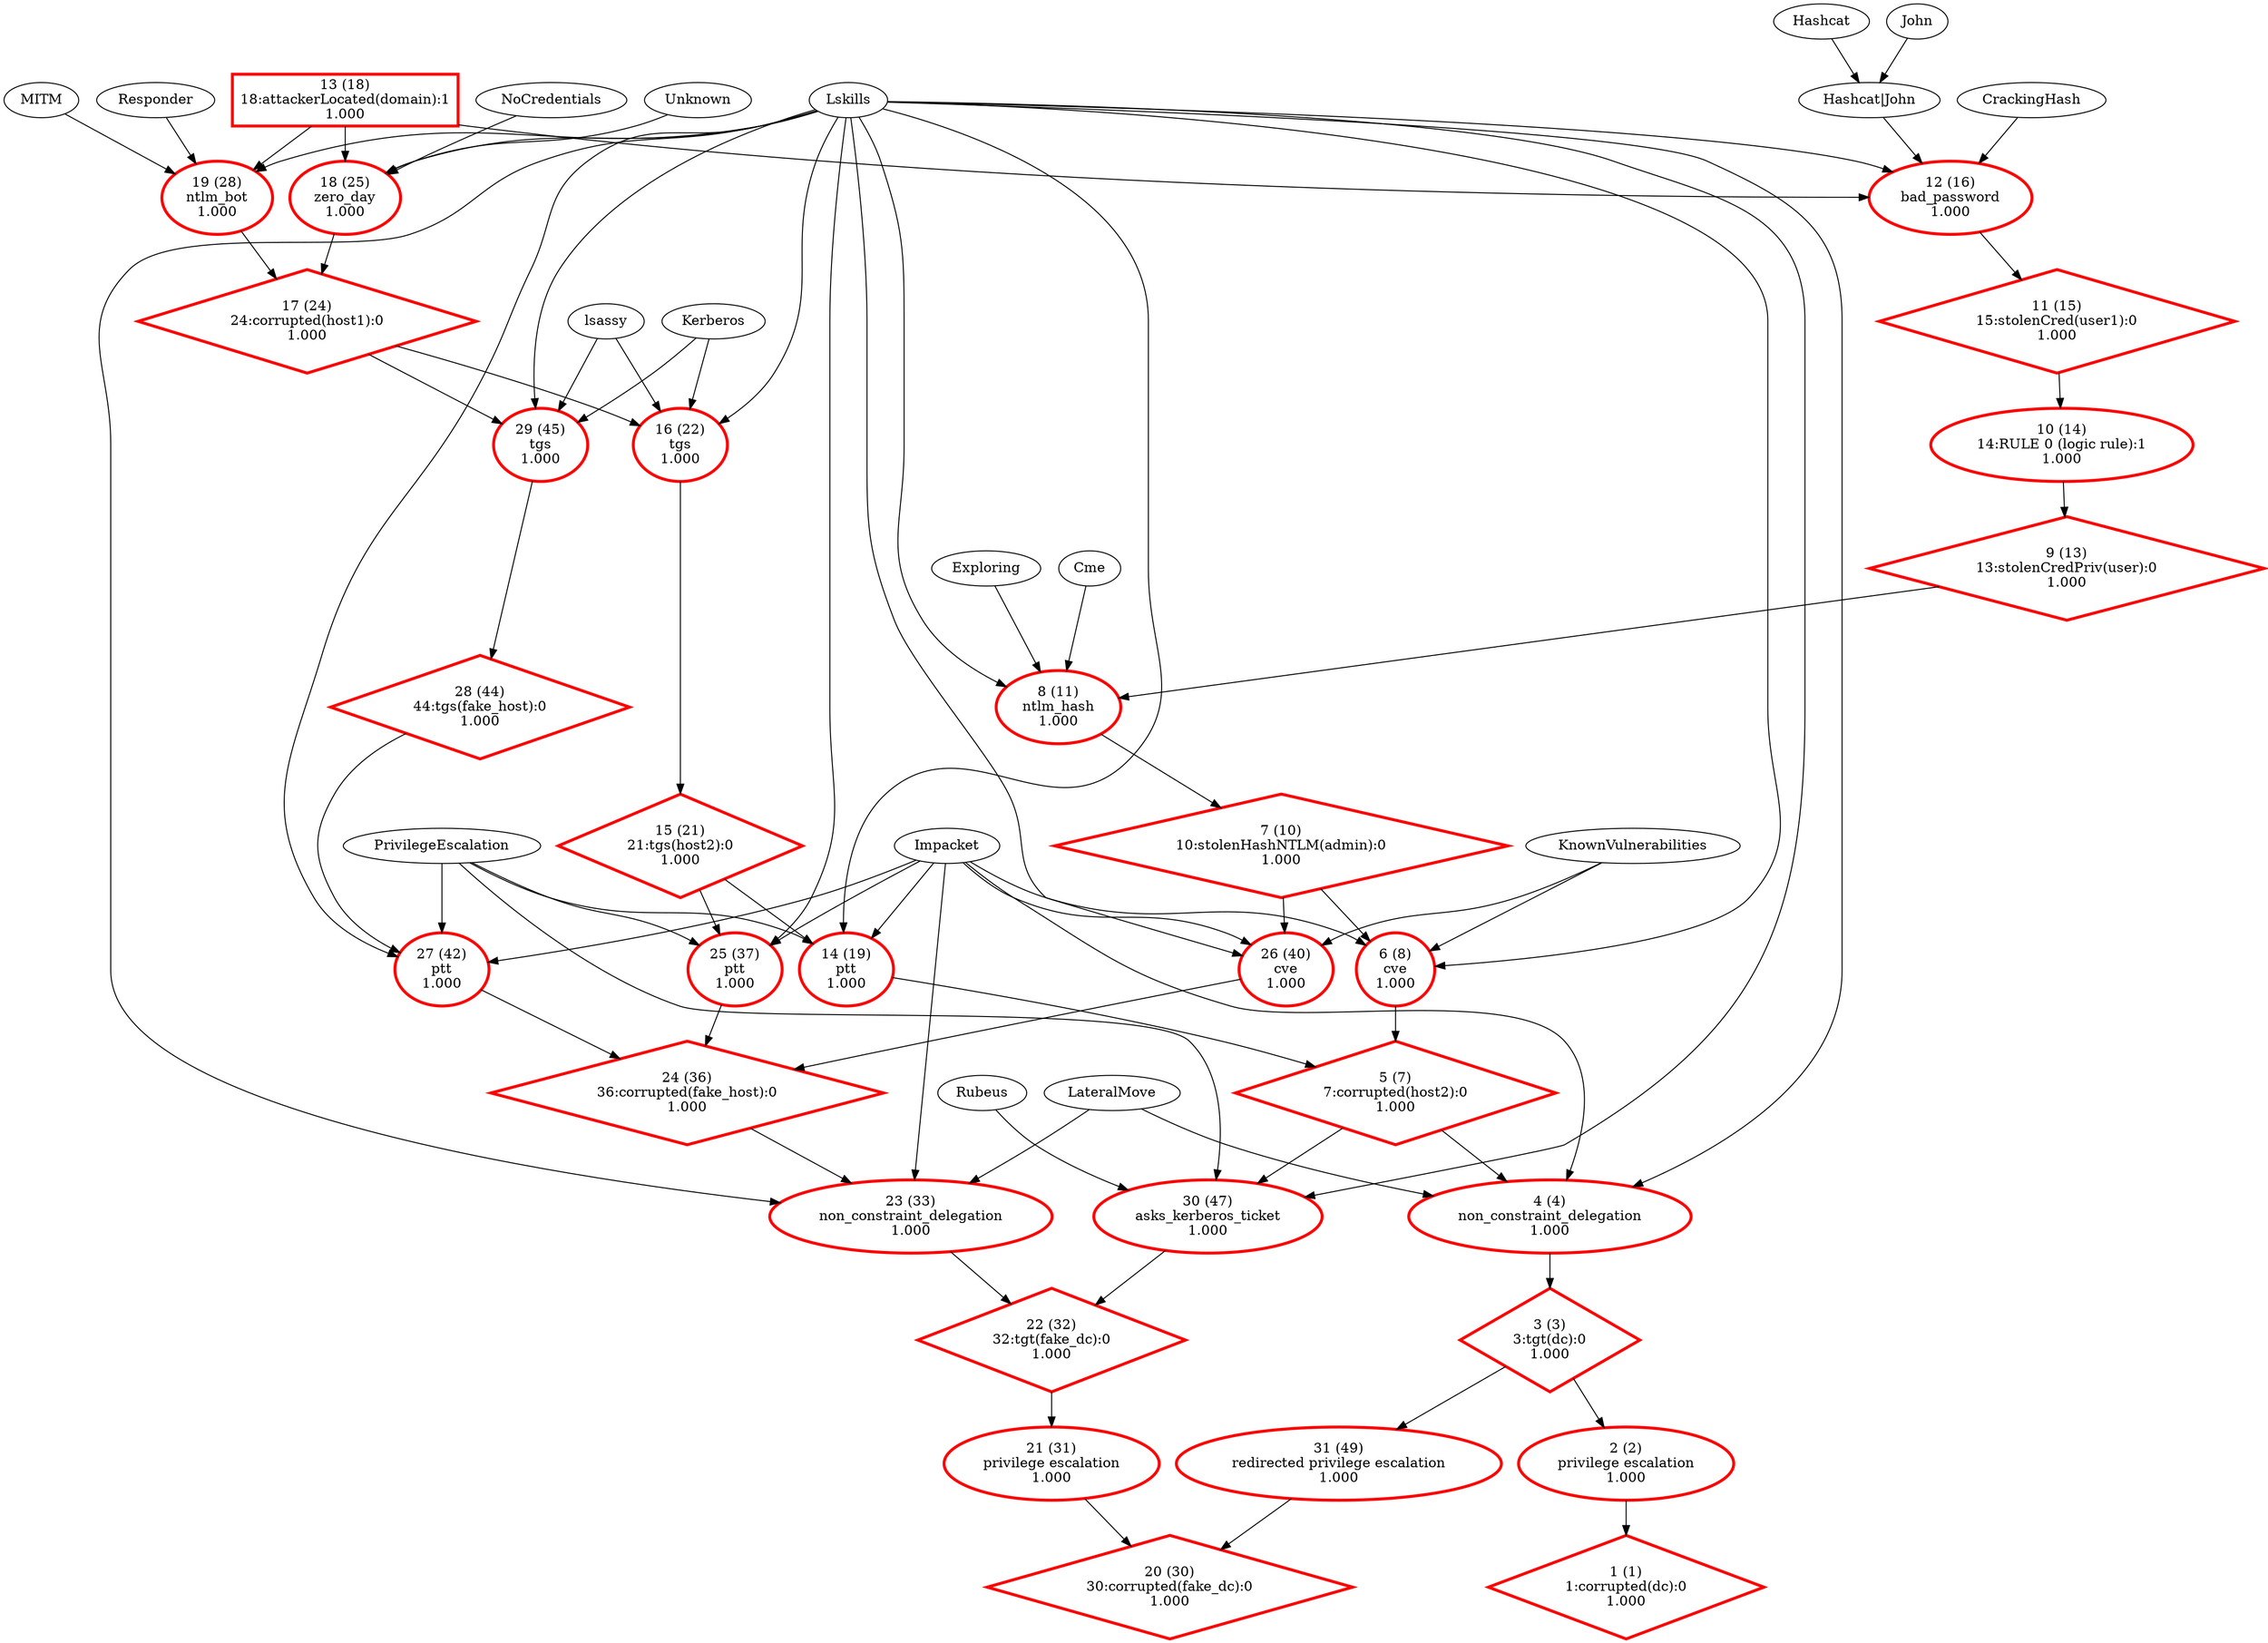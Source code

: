 digraph G {
  1 [label="1 (1)\n1:corrupted(dc):0\n1.000", color="red", penwidth=3, shape="diamond"];
  2 [label="2 (2)\nprivilege escalation\n1.000", color="red", penwidth=3, shape="ellipse"];
  3 [label="3 (3)\n3:tgt(dc):0\n1.000", color="red", penwidth=3, shape="diamond"];
  4 [label="4 (4)\nnon_constraint_delegation\n1.000", color="red", penwidth=3, shape="ellipse"];
  5 [label="5 (7)\n7:corrupted(host2):0\n1.000", color="red", penwidth=3, shape="diamond"];
  6 [label="6 (8)\ncve\n1.000", color="red", penwidth=3, shape="ellipse"];
  7 [label="7 (10)\n10:stolenHashNTLM(admin):0\n1.000", color="red", penwidth=3, shape="diamond"];
  8 [label="8 (11)\nntlm_hash\n1.000", color="red", penwidth=3, shape="ellipse"];
  9 [label="9 (13)\n13:stolenCredPriv(user):0\n1.000", color="red", penwidth=3, shape="diamond"];
  10 [label="10 (14)\n14:RULE 0 (logic rule):1\n1.000", color="red", penwidth=3, shape="ellipse"];
  11 [label="11 (15)\n15:stolenCred(user1):0\n1.000", color="red", penwidth=3, shape="diamond"];
  12 [label="12 (16)\nbad_password\n1.000", color="red", penwidth=3, shape="ellipse"];
  13 [label="13 (18)\n18:attackerLocated(domain):1\n1.000", color="red", penwidth=3, shape="box"];
  14 [label="14 (19)\nptt\n1.000", color="red", penwidth=3, shape="ellipse"];
  15 [label="15 (21)\n21:tgs(host2):0\n1.000", color="red", penwidth=3, shape="diamond"];
  16 [label="16 (22)\ntgs\n1.000", color="red", penwidth=3, shape="ellipse"];
  17 [label="17 (24)\n24:corrupted(host1):0\n1.000", color="red", penwidth=3, shape="diamond"];
  18 [label="18 (25)\nzero_day\n1.000", color="red", penwidth=3, shape="ellipse"];
  19 [label="19 (28)\nntlm_bot\n1.000", color="red", penwidth=3, shape="ellipse"];
  20 [label="20 (30)\n30:corrupted(fake_dc):0\n1.000", color="red", penwidth=3, shape="diamond"];
  21 [label="21 (31)\nprivilege escalation\n1.000", color="red", penwidth=3, shape="ellipse"];
  22 [label="22 (32)\n32:tgt(fake_dc):0\n1.000", color="red", penwidth=3, shape="diamond"];
  23 [label="23 (33)\nnon_constraint_delegation\n1.000", color="red", penwidth=3, shape="ellipse"];
  24 [label="24 (36)\n36:corrupted(fake_host):0\n1.000", color="red", penwidth=3, shape="diamond"];
  25 [label="25 (37)\nptt\n1.000", color="red", penwidth=3, shape="ellipse"];
  26 [label="26 (40)\ncve\n1.000", color="red", penwidth=3, shape="ellipse"];
  27 [label="27 (42)\nptt\n1.000", color="red", penwidth=3, shape="ellipse"];
  28 [label="28 (44)\n44:tgs(fake_host):0\n1.000", color="red", penwidth=3, shape="diamond"];
  29 [label="29 (45)\ntgs\n1.000", color="red", penwidth=3, shape="ellipse"];
  30 [label="30 (47)\nasks_kerberos_ticket\n1.000", color="red", penwidth=3, shape="ellipse"];
  31 [label="31 (49)\nredirected privilege escalation\n1.000", color="red", penwidth=3, shape="ellipse"];
  "13" -> "12";
  "13" -> "18";
  "13" -> "19";
  "12" -> "11";
  "11" -> "10";
  "10" -> "9";
  "9" -> "8";
  "8" -> "7";
  "7" -> "6";
  "7" -> "26";
  "6" -> "5";
  "5" -> "4";
  "5" -> "30";
  "18" -> "17";
  "17" -> "16";
  "17" -> "29";
  "19" -> "17";
  "16" -> "15";
  "15" -> "14";
  "15" -> "25";
  "14" -> "5";
  "4" -> "3";
  "3" -> "2";
  "3" -> "31";
  "2" -> "1";
  "25" -> "24";
  "24" -> "23";
  "26" -> "24";
  "29" -> "28";
  "28" -> "27";
  "27" -> "24";
  "23" -> "22";
  "22" -> "21";
  "30" -> "22";
  "21" -> "20";
  "31" -> "20";
  "Impacket" -> "4";
  "Impacket" -> "6";
  "Impacket" -> "14";
  "Impacket" -> "23";
  "Impacket" -> "25";
  "Impacket" -> "26";
  "Impacket" -> "27";
  "Lskills" -> "4";
  "Lskills" -> "6";
  "Lskills" -> "8";
  "Lskills" -> "12";
  "Lskills" -> "14";
  "Lskills" -> "16";
  "Lskills" -> "18";
  "Lskills" -> "19";
  "Lskills" -> "23";
  "Lskills" -> "25";
  "Lskills" -> "26";
  "Lskills" -> "27";
  "Lskills" -> "29";
  "Lskills" -> "30";
  "LateralMove" -> "4";
  "LateralMove" -> "23";
  "KnownVulnerabilities" -> "6";
  "KnownVulnerabilities" -> "26";
  "Cme" -> "8";
  "Exploring" -> "8";
  "Hashcat|John" -> "12";
  "Hashcat" -> "Hashcat|John";
  "John" -> "Hashcat|John";
  "CrackingHash" -> "12";
  "PrivilegeEscalation" -> "14";
  "PrivilegeEscalation" -> "25";
  "PrivilegeEscalation" -> "27";
  "PrivilegeEscalation" -> "30";
  "lsassy" -> "16";
  "lsassy" -> "29";
  "Kerberos" -> "16";
  "Kerberos" -> "29";
  "Unknown" -> "18";
  "NoCredentials" -> "18";
  "Responder" -> "19";
  "MITM" -> "19";
  "Rubeus" -> "30";
}